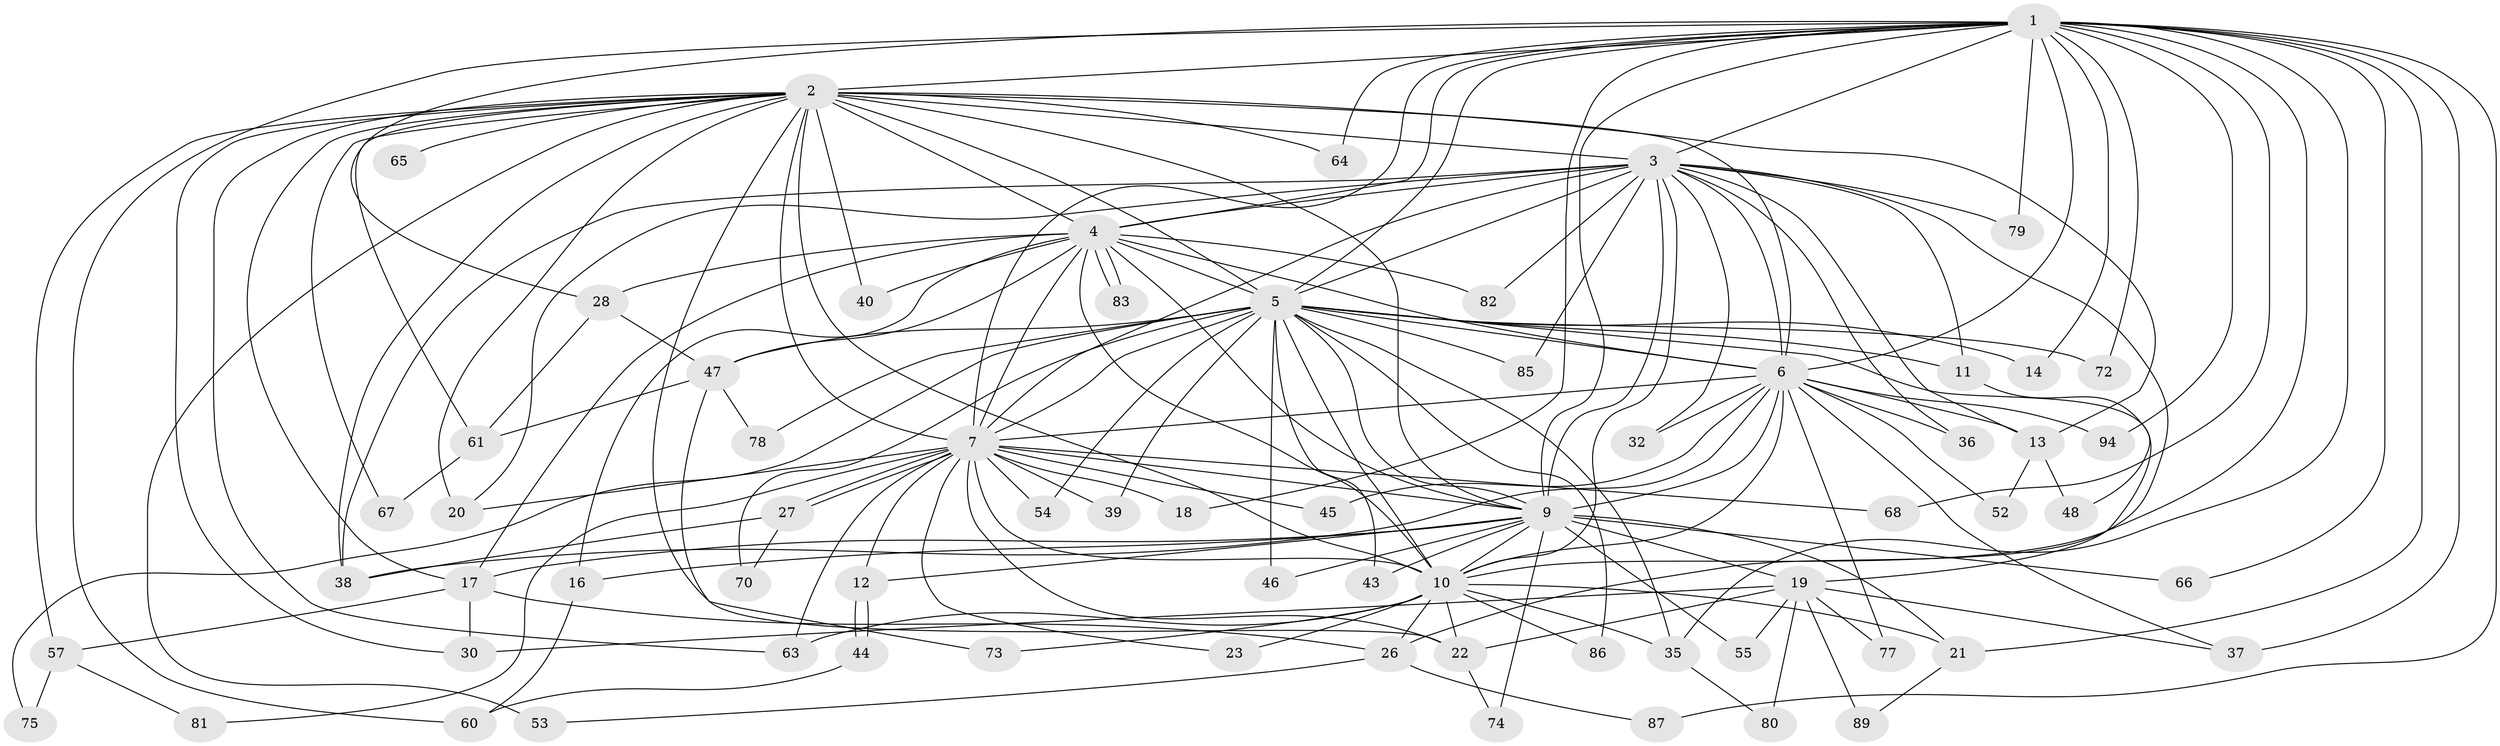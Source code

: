 // original degree distribution, {21: 0.02127659574468085, 20: 0.010638297872340425, 19: 0.02127659574468085, 18: 0.010638297872340425, 26: 0.010638297872340425, 23: 0.010638297872340425, 15: 0.010638297872340425, 17: 0.010638297872340425, 3: 0.10638297872340426, 4: 0.13829787234042554, 5: 0.0425531914893617, 2: 0.5851063829787234, 6: 0.010638297872340425, 9: 0.010638297872340425}
// Generated by graph-tools (version 1.1) at 2025/41/03/06/25 10:41:39]
// undirected, 68 vertices, 169 edges
graph export_dot {
graph [start="1"]
  node [color=gray90,style=filled];
  1 [super="+58"];
  2 [super="+8"];
  3 [super="+49"];
  4 [super="+84"];
  5 [super="+25"];
  6 [super="+91"];
  7 [super="+15"];
  9 [super="+88"];
  10 [super="+31"];
  11;
  12;
  13 [super="+29"];
  14;
  16 [super="+24"];
  17 [super="+59"];
  18;
  19 [super="+51"];
  20 [super="+50"];
  21 [super="+42"];
  22 [super="+33"];
  23;
  26 [super="+93"];
  27 [super="+41"];
  28;
  30 [super="+34"];
  32;
  35 [super="+56"];
  36;
  37 [super="+71"];
  38;
  39;
  40;
  43;
  44 [super="+76"];
  45;
  46;
  47 [super="+69"];
  48;
  52;
  53 [super="+90"];
  54;
  55;
  57;
  60;
  61 [super="+62"];
  63 [super="+92"];
  64;
  65;
  66;
  67;
  68;
  70;
  72;
  73;
  74;
  75;
  77;
  78;
  79;
  80;
  81;
  82;
  83;
  85;
  86;
  87;
  89;
  94;
  1 -- 2 [weight=2];
  1 -- 3;
  1 -- 4;
  1 -- 5;
  1 -- 6;
  1 -- 7;
  1 -- 9;
  1 -- 10;
  1 -- 14;
  1 -- 18;
  1 -- 21;
  1 -- 28;
  1 -- 37 [weight=2];
  1 -- 60;
  1 -- 66;
  1 -- 79;
  1 -- 87;
  1 -- 94;
  1 -- 35;
  1 -- 64;
  1 -- 68;
  1 -- 72;
  2 -- 3 [weight=2];
  2 -- 4 [weight=2];
  2 -- 5 [weight=3];
  2 -- 6 [weight=2];
  2 -- 7 [weight=2];
  2 -- 9 [weight=2];
  2 -- 10 [weight=2];
  2 -- 13;
  2 -- 17;
  2 -- 20;
  2 -- 22;
  2 -- 38;
  2 -- 53 [weight=2];
  2 -- 57;
  2 -- 63;
  2 -- 64;
  2 -- 65 [weight=2];
  2 -- 67;
  2 -- 40;
  2 -- 30;
  2 -- 61;
  3 -- 4;
  3 -- 5;
  3 -- 6;
  3 -- 7;
  3 -- 9;
  3 -- 10;
  3 -- 11;
  3 -- 26;
  3 -- 32;
  3 -- 36;
  3 -- 79;
  3 -- 82;
  3 -- 85;
  3 -- 20;
  3 -- 38;
  3 -- 13;
  4 -- 5 [weight=2];
  4 -- 6;
  4 -- 7;
  4 -- 9;
  4 -- 10;
  4 -- 16;
  4 -- 28;
  4 -- 40;
  4 -- 82;
  4 -- 83;
  4 -- 83;
  4 -- 47;
  4 -- 17;
  5 -- 6;
  5 -- 7;
  5 -- 9;
  5 -- 10;
  5 -- 11;
  5 -- 14;
  5 -- 19;
  5 -- 35;
  5 -- 39;
  5 -- 43;
  5 -- 46;
  5 -- 47;
  5 -- 54;
  5 -- 70;
  5 -- 72;
  5 -- 75;
  5 -- 78;
  5 -- 85;
  5 -- 86;
  6 -- 7 [weight=3];
  6 -- 9;
  6 -- 10;
  6 -- 13;
  6 -- 32;
  6 -- 36;
  6 -- 38;
  6 -- 45;
  6 -- 52;
  6 -- 77;
  6 -- 94;
  6 -- 37;
  7 -- 9 [weight=2];
  7 -- 10 [weight=2];
  7 -- 12;
  7 -- 18;
  7 -- 23;
  7 -- 27;
  7 -- 27;
  7 -- 39;
  7 -- 45;
  7 -- 54;
  7 -- 68;
  7 -- 81;
  7 -- 20;
  7 -- 22;
  7 -- 63;
  9 -- 10;
  9 -- 12;
  9 -- 16 [weight=2];
  9 -- 17;
  9 -- 19;
  9 -- 21;
  9 -- 43;
  9 -- 46;
  9 -- 55;
  9 -- 66;
  9 -- 74;
  10 -- 23;
  10 -- 35;
  10 -- 73;
  10 -- 86;
  10 -- 21;
  10 -- 22;
  10 -- 63;
  10 -- 26;
  11 -- 48;
  12 -- 44;
  12 -- 44;
  13 -- 48;
  13 -- 52;
  16 -- 60;
  17 -- 26;
  17 -- 30;
  17 -- 57;
  19 -- 30;
  19 -- 37;
  19 -- 55;
  19 -- 77;
  19 -- 80;
  19 -- 89;
  19 -- 22;
  21 -- 89;
  22 -- 74;
  26 -- 87;
  26 -- 53;
  27 -- 70;
  27 -- 38;
  28 -- 47;
  28 -- 61;
  35 -- 80;
  44 -- 60;
  47 -- 61;
  47 -- 73;
  47 -- 78;
  57 -- 75;
  57 -- 81;
  61 -- 67;
}

